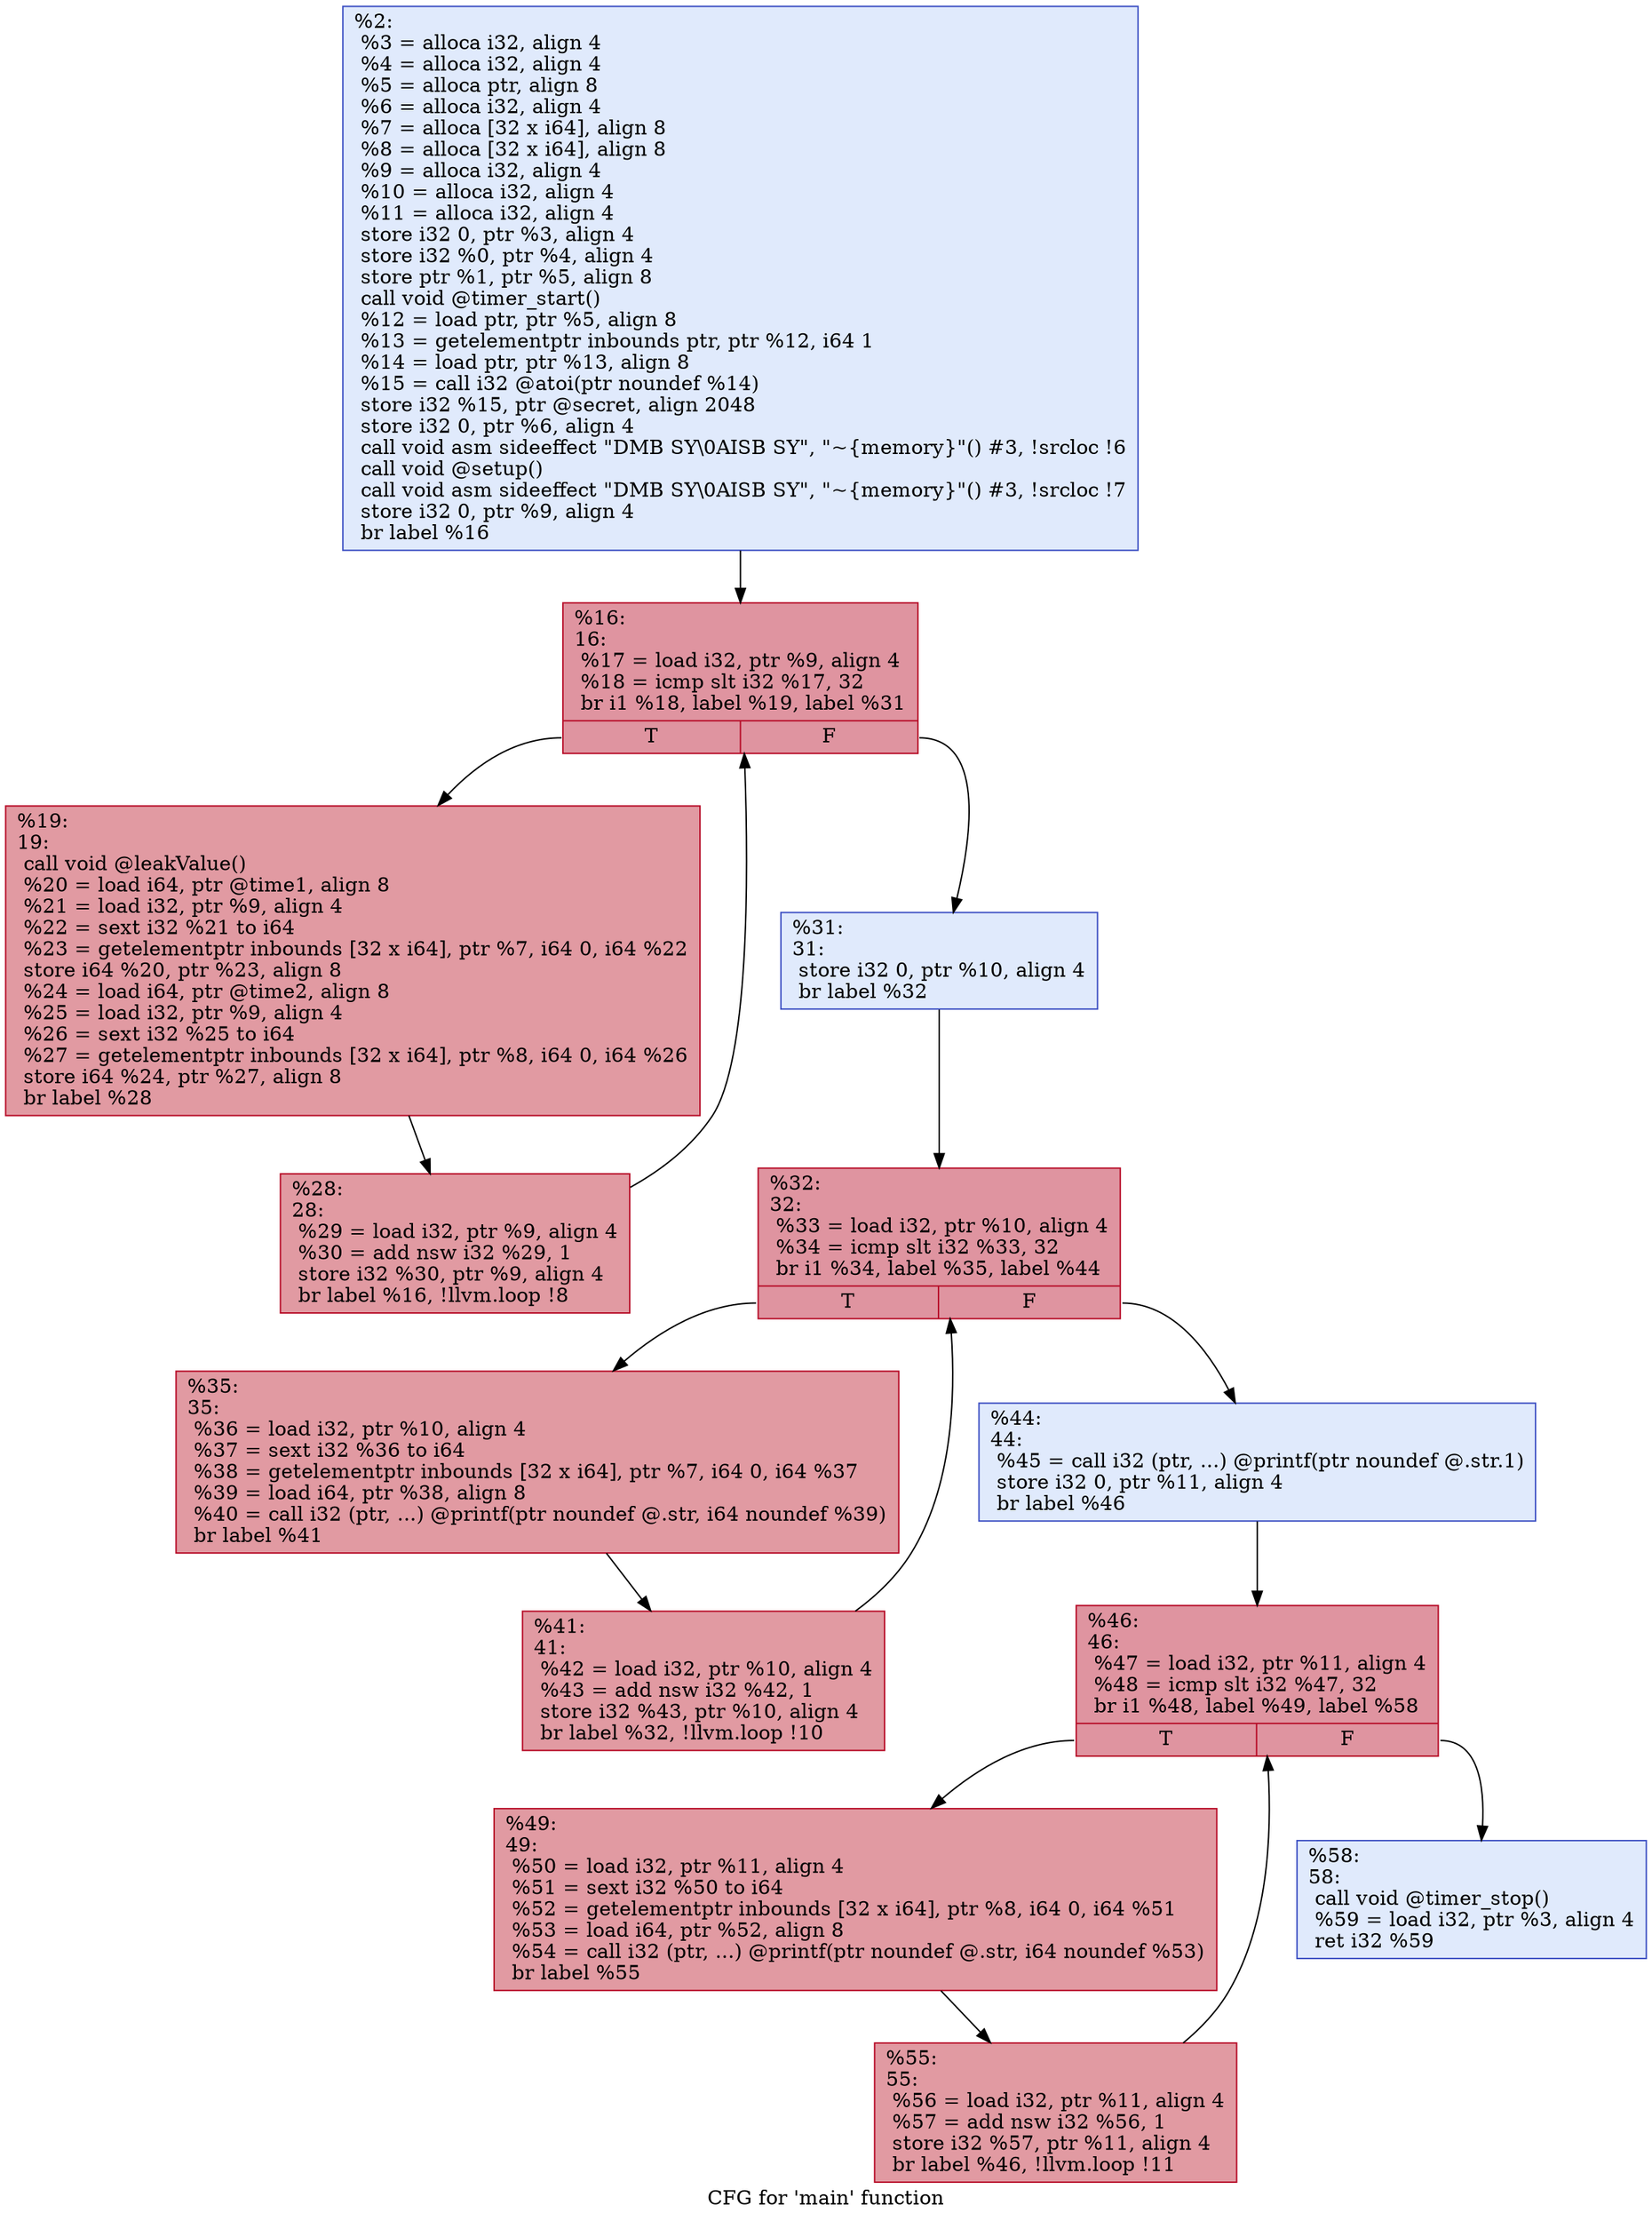 digraph "CFG for 'main' function" {
	label="CFG for 'main' function";

	Node0x60000292dd00 [shape=record,color="#3d50c3ff", style=filled, fillcolor="#b9d0f970",label="{%2:\l  %3 = alloca i32, align 4\l  %4 = alloca i32, align 4\l  %5 = alloca ptr, align 8\l  %6 = alloca i32, align 4\l  %7 = alloca [32 x i64], align 8\l  %8 = alloca [32 x i64], align 8\l  %9 = alloca i32, align 4\l  %10 = alloca i32, align 4\l  %11 = alloca i32, align 4\l  store i32 0, ptr %3, align 4\l  store i32 %0, ptr %4, align 4\l  store ptr %1, ptr %5, align 8\l  call void @timer_start()\l  %12 = load ptr, ptr %5, align 8\l  %13 = getelementptr inbounds ptr, ptr %12, i64 1\l  %14 = load ptr, ptr %13, align 8\l  %15 = call i32 @atoi(ptr noundef %14)\l  store i32 %15, ptr @secret, align 2048\l  store i32 0, ptr %6, align 4\l  call void asm sideeffect \"DMB SY\\0AISB SY\", \"~\{memory\}\"() #3, !srcloc !6\l  call void @setup()\l  call void asm sideeffect \"DMB SY\\0AISB SY\", \"~\{memory\}\"() #3, !srcloc !7\l  store i32 0, ptr %9, align 4\l  br label %16\l}"];
	Node0x60000292dd00 -> Node0x60000292df00;
	Node0x60000292df00 [shape=record,color="#b70d28ff", style=filled, fillcolor="#b70d2870",label="{%16:\l16:                                               \l  %17 = load i32, ptr %9, align 4\l  %18 = icmp slt i32 %17, 32\l  br i1 %18, label %19, label %31\l|{<s0>T|<s1>F}}"];
	Node0x60000292df00:s0 -> Node0x60000292df40;
	Node0x60000292df00:s1 -> Node0x60000292dfc0;
	Node0x60000292df40 [shape=record,color="#b70d28ff", style=filled, fillcolor="#bb1b2c70",label="{%19:\l19:                                               \l  call void @leakValue()\l  %20 = load i64, ptr @time1, align 8\l  %21 = load i32, ptr %9, align 4\l  %22 = sext i32 %21 to i64\l  %23 = getelementptr inbounds [32 x i64], ptr %7, i64 0, i64 %22\l  store i64 %20, ptr %23, align 8\l  %24 = load i64, ptr @time2, align 8\l  %25 = load i32, ptr %9, align 4\l  %26 = sext i32 %25 to i64\l  %27 = getelementptr inbounds [32 x i64], ptr %8, i64 0, i64 %26\l  store i64 %24, ptr %27, align 8\l  br label %28\l}"];
	Node0x60000292df40 -> Node0x60000292e040;
	Node0x60000292e040 [shape=record,color="#b70d28ff", style=filled, fillcolor="#bb1b2c70",label="{%28:\l28:                                               \l  %29 = load i32, ptr %9, align 4\l  %30 = add nsw i32 %29, 1\l  store i32 %30, ptr %9, align 4\l  br label %16, !llvm.loop !8\l}"];
	Node0x60000292e040 -> Node0x60000292df00;
	Node0x60000292dfc0 [shape=record,color="#3d50c3ff", style=filled, fillcolor="#b9d0f970",label="{%31:\l31:                                               \l  store i32 0, ptr %10, align 4\l  br label %32\l}"];
	Node0x60000292dfc0 -> Node0x60000292e000;
	Node0x60000292e000 [shape=record,color="#b70d28ff", style=filled, fillcolor="#b70d2870",label="{%32:\l32:                                               \l  %33 = load i32, ptr %10, align 4\l  %34 = icmp slt i32 %33, 32\l  br i1 %34, label %35, label %44\l|{<s0>T|<s1>F}}"];
	Node0x60000292e000:s0 -> Node0x60000292e0c0;
	Node0x60000292e000:s1 -> Node0x60000292e140;
	Node0x60000292e0c0 [shape=record,color="#b70d28ff", style=filled, fillcolor="#bb1b2c70",label="{%35:\l35:                                               \l  %36 = load i32, ptr %10, align 4\l  %37 = sext i32 %36 to i64\l  %38 = getelementptr inbounds [32 x i64], ptr %7, i64 0, i64 %37\l  %39 = load i64, ptr %38, align 8\l  %40 = call i32 (ptr, ...) @printf(ptr noundef @.str, i64 noundef %39)\l  br label %41\l}"];
	Node0x60000292e0c0 -> Node0x60000292e1c0;
	Node0x60000292e1c0 [shape=record,color="#b70d28ff", style=filled, fillcolor="#bb1b2c70",label="{%41:\l41:                                               \l  %42 = load i32, ptr %10, align 4\l  %43 = add nsw i32 %42, 1\l  store i32 %43, ptr %10, align 4\l  br label %32, !llvm.loop !10\l}"];
	Node0x60000292e1c0 -> Node0x60000292e000;
	Node0x60000292e140 [shape=record,color="#3d50c3ff", style=filled, fillcolor="#b9d0f970",label="{%44:\l44:                                               \l  %45 = call i32 (ptr, ...) @printf(ptr noundef @.str.1)\l  store i32 0, ptr %11, align 4\l  br label %46\l}"];
	Node0x60000292e140 -> Node0x60000292e240;
	Node0x60000292e240 [shape=record,color="#b70d28ff", style=filled, fillcolor="#b70d2870",label="{%46:\l46:                                               \l  %47 = load i32, ptr %11, align 4\l  %48 = icmp slt i32 %47, 32\l  br i1 %48, label %49, label %58\l|{<s0>T|<s1>F}}"];
	Node0x60000292e240:s0 -> Node0x60000292e280;
	Node0x60000292e240:s1 -> Node0x60000292e300;
	Node0x60000292e280 [shape=record,color="#b70d28ff", style=filled, fillcolor="#bb1b2c70",label="{%49:\l49:                                               \l  %50 = load i32, ptr %11, align 4\l  %51 = sext i32 %50 to i64\l  %52 = getelementptr inbounds [32 x i64], ptr %8, i64 0, i64 %51\l  %53 = load i64, ptr %52, align 8\l  %54 = call i32 (ptr, ...) @printf(ptr noundef @.str, i64 noundef %53)\l  br label %55\l}"];
	Node0x60000292e280 -> Node0x60000292e380;
	Node0x60000292e380 [shape=record,color="#b70d28ff", style=filled, fillcolor="#bb1b2c70",label="{%55:\l55:                                               \l  %56 = load i32, ptr %11, align 4\l  %57 = add nsw i32 %56, 1\l  store i32 %57, ptr %11, align 4\l  br label %46, !llvm.loop !11\l}"];
	Node0x60000292e380 -> Node0x60000292e240;
	Node0x60000292e300 [shape=record,color="#3d50c3ff", style=filled, fillcolor="#b9d0f970",label="{%58:\l58:                                               \l  call void @timer_stop()\l  %59 = load i32, ptr %3, align 4\l  ret i32 %59\l}"];
}
